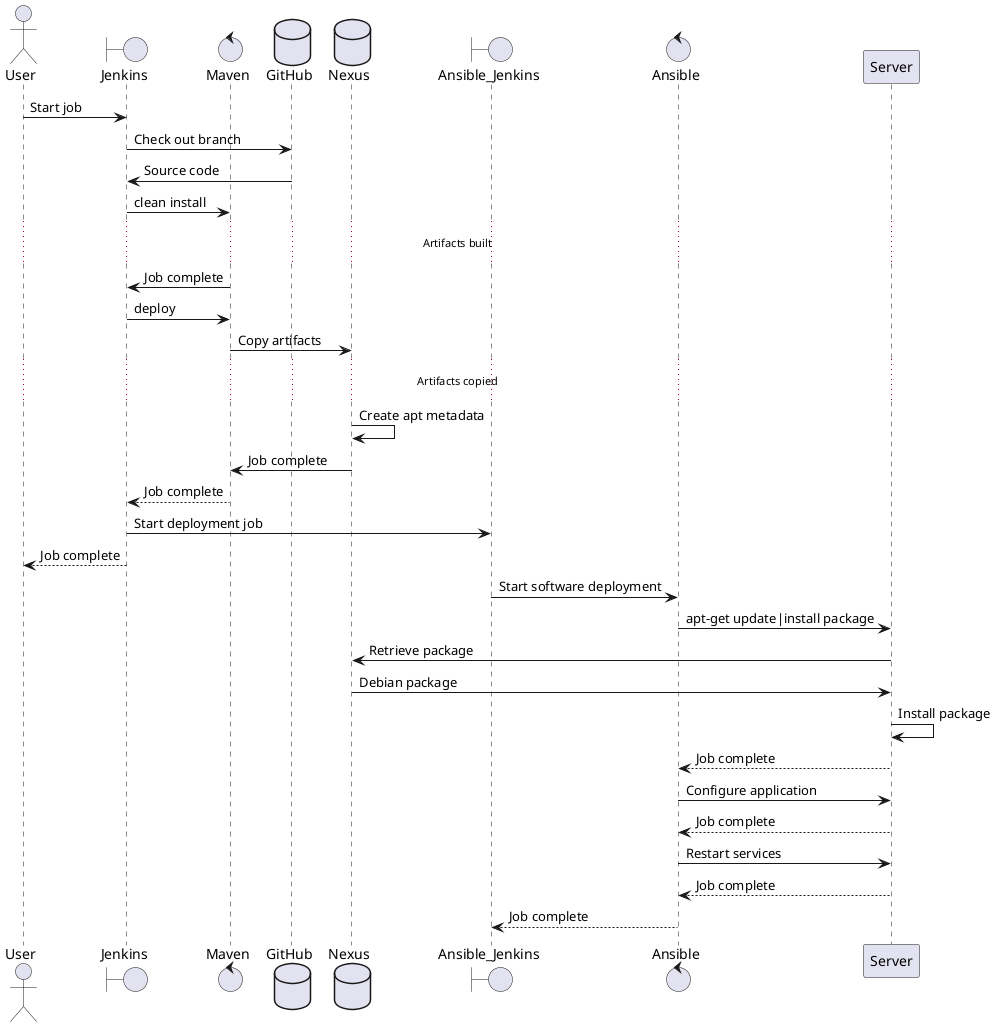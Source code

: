 @startuml
actor User
boundary Jenkins
control Maven
database GitHub
database Nexus
boundary Ansible_Jenkins
control Ansible
participant Server

User -> Jenkins: Start job
Jenkins -> GitHub: Check out branch
Jenkins <- GitHub: Source code
Jenkins -> Maven: clean install
... Artifacts built ...
Maven -> Jenkins: Job complete
Jenkins -> Maven: deploy
Maven -> Nexus: Copy artifacts
... Artifacts copied ...
Nexus -> Nexus: Create apt metadata
Nexus -> Maven: Job complete
Jenkins <-- Maven: Job complete
Jenkins -> Ansible_Jenkins: Start deployment job
User <-- Jenkins: Job complete
Ansible_Jenkins -> Ansible: Start software deployment
Ansible -> Server: apt-get update|install package
Server -> Nexus: Retrieve package
Server <- Nexus: Debian package
Server -> Server: Install package
Ansible <-- Server: Job complete
Ansible -> Server: Configure application
Ansible <-- Server: Job complete
Ansible -> Server: Restart services
Ansible <-- Server: Job complete
Ansible_Jenkins <-- Ansible: Job complete
@enduml
